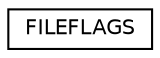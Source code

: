 digraph "Graphical Class Hierarchy"
{
  edge [fontname="Helvetica",fontsize="10",labelfontname="Helvetica",labelfontsize="10"];
  node [fontname="Helvetica",fontsize="10",shape=record];
  rankdir="LR";
  Node1 [label="FILEFLAGS",height=0.2,width=0.4,color="black", fillcolor="white", style="filled",URL="$struct_f_i_l_e_f_l_a_g_s.html"];
}

